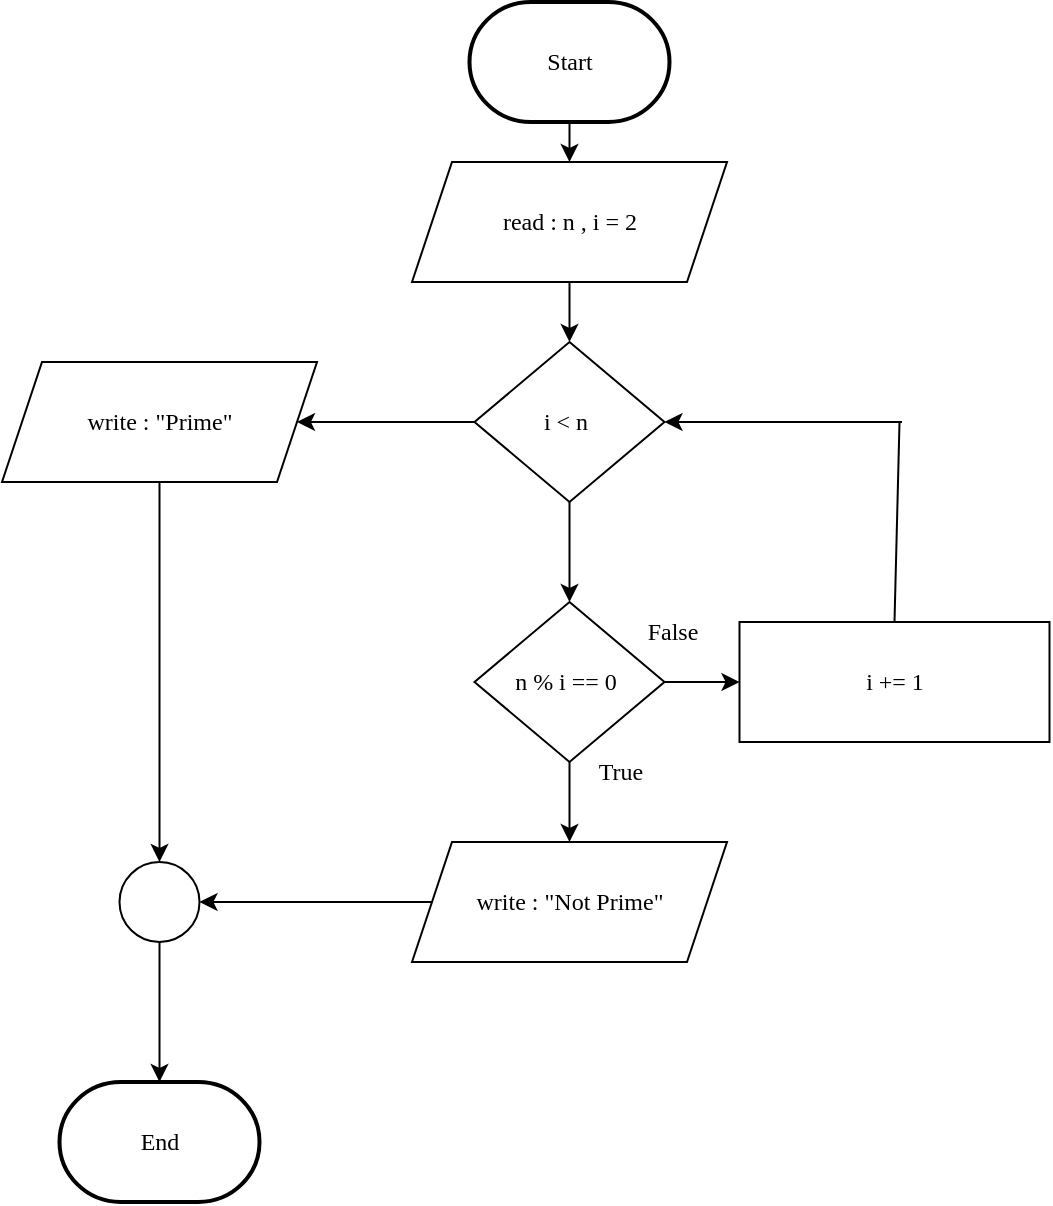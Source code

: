 <mxfile>
    <diagram id="-3TGqNaoeqni8hcpLPIH" name="Page-1">
        <mxGraphModel dx="1130" dy="827" grid="1" gridSize="10" guides="1" tooltips="1" connect="1" arrows="1" fold="1" page="1" pageScale="1" pageWidth="850" pageHeight="1100" math="0" shadow="0">
            <root>
                <mxCell id="0"/>
                <mxCell id="1" parent="0"/>
                <mxCell id="22" value="" style="edgeStyle=none;html=1;fontFamily=Kanit;fontSource=https%3A%2F%2Ffonts.googleapis.com%2Fcss%3Ffamily%3DKanit;entryX=0.5;entryY=0;entryDx=0;entryDy=0;" parent="1" source="2" target="4" edge="1">
                    <mxGeometry relative="1" as="geometry"/>
                </mxCell>
                <mxCell id="2" value="&lt;font face=&quot;Kanit&quot;&gt;Start&lt;/font&gt;" style="strokeWidth=2;html=1;shape=mxgraph.flowchart.terminator;whiteSpace=wrap;" parent="1" vertex="1">
                    <mxGeometry x="273.75" y="70" width="100" height="60" as="geometry"/>
                </mxCell>
                <mxCell id="3" value="&lt;font face=&quot;Kanit&quot;&gt;End&lt;/font&gt;" style="strokeWidth=2;html=1;shape=mxgraph.flowchart.terminator;whiteSpace=wrap;" parent="1" vertex="1">
                    <mxGeometry x="68.75" y="610" width="100" height="60" as="geometry"/>
                </mxCell>
                <mxCell id="10" value="" style="edgeStyle=none;html=1;fontFamily=Kanit;fontSource=https%3A%2F%2Ffonts.googleapis.com%2Fcss%3Ffamily%3DKanit;" parent="1" source="4" target="5" edge="1">
                    <mxGeometry relative="1" as="geometry"/>
                </mxCell>
                <mxCell id="4" value="&lt;font data-font-src=&quot;https://fonts.googleapis.com/css?family=Kanit&quot; face=&quot;Kanit&quot;&gt;read : n , i = 2&lt;/font&gt;" style="shape=parallelogram;perimeter=parallelogramPerimeter;whiteSpace=wrap;html=1;fixedSize=1;" parent="1" vertex="1">
                    <mxGeometry x="245" y="150" width="157.5" height="60" as="geometry"/>
                </mxCell>
                <mxCell id="11" value="" style="edgeStyle=none;html=1;fontFamily=Kanit;fontSource=https%3A%2F%2Ffonts.googleapis.com%2Fcss%3Ffamily%3DKanit;" parent="1" source="5" target="7" edge="1">
                    <mxGeometry relative="1" as="geometry"/>
                </mxCell>
                <mxCell id="21" value="" style="edgeStyle=none;html=1;fontFamily=Kanit;fontSource=https%3A%2F%2Ffonts.googleapis.com%2Fcss%3Ffamily%3DKanit;" parent="1" source="5" target="9" edge="1">
                    <mxGeometry relative="1" as="geometry"/>
                </mxCell>
                <mxCell id="5" value="&lt;font data-font-src=&quot;https://fonts.googleapis.com/css?family=Kanit&quot; face=&quot;Kanit&quot;&gt;i &amp;lt; n&amp;nbsp;&lt;/font&gt;" style="rhombus;whiteSpace=wrap;html=1;" parent="1" vertex="1">
                    <mxGeometry x="276.25" y="240" width="95" height="80" as="geometry"/>
                </mxCell>
                <mxCell id="12" value="" style="edgeStyle=none;html=1;fontFamily=Kanit;fontSource=https%3A%2F%2Ffonts.googleapis.com%2Fcss%3Ffamily%3DKanit;" parent="1" source="7" target="8" edge="1">
                    <mxGeometry relative="1" as="geometry"/>
                </mxCell>
                <mxCell id="14" value="" style="edgeStyle=none;html=1;fontFamily=Kanit;fontSource=https%3A%2F%2Ffonts.googleapis.com%2Fcss%3Ffamily%3DKanit;" parent="1" source="7" target="13" edge="1">
                    <mxGeometry relative="1" as="geometry"/>
                </mxCell>
                <mxCell id="7" value="&lt;font data-font-src=&quot;https://fonts.googleapis.com/css?family=Kanit&quot; face=&quot;Kanit&quot;&gt;n % i == 0&amp;nbsp;&lt;/font&gt;" style="rhombus;whiteSpace=wrap;html=1;" parent="1" vertex="1">
                    <mxGeometry x="276.25" y="370" width="95" height="80" as="geometry"/>
                </mxCell>
                <mxCell id="8" value="&lt;font face=&quot;Kanit&quot;&gt;write : &quot;Not Prime&quot;&lt;/font&gt;" style="shape=parallelogram;perimeter=parallelogramPerimeter;whiteSpace=wrap;html=1;fixedSize=1;" parent="1" vertex="1">
                    <mxGeometry x="245" y="490" width="157.5" height="60" as="geometry"/>
                </mxCell>
                <mxCell id="9" value="&lt;font face=&quot;Kanit&quot;&gt;write : &quot;Prime&quot;&lt;/font&gt;" style="shape=parallelogram;perimeter=parallelogramPerimeter;whiteSpace=wrap;html=1;fixedSize=1;" parent="1" vertex="1">
                    <mxGeometry x="40" y="250" width="157.5" height="60" as="geometry"/>
                </mxCell>
                <mxCell id="13" value="&lt;font data-font-src=&quot;https://fonts.googleapis.com/css?family=Kanit&quot; face=&quot;Kanit&quot;&gt;i += 1&lt;/font&gt;" style="rounded=0;whiteSpace=wrap;html=1;" parent="1" vertex="1">
                    <mxGeometry x="408.75" y="380" width="155" height="60" as="geometry"/>
                </mxCell>
                <mxCell id="15" value="" style="endArrow=none;html=1;fontFamily=Kanit;fontSource=https%3A%2F%2Ffonts.googleapis.com%2Fcss%3Ffamily%3DKanit;exitX=0.5;exitY=0;exitDx=0;exitDy=0;" parent="1" source="13" edge="1">
                    <mxGeometry width="50" height="50" relative="1" as="geometry">
                        <mxPoint x="328.75" y="330" as="sourcePoint"/>
                        <mxPoint x="488.75" y="280" as="targetPoint"/>
                    </mxGeometry>
                </mxCell>
                <mxCell id="16" value="" style="endArrow=classic;html=1;fontFamily=Kanit;fontSource=https%3A%2F%2Ffonts.googleapis.com%2Fcss%3Ffamily%3DKanit;entryX=1;entryY=0.5;entryDx=0;entryDy=0;" parent="1" target="5" edge="1">
                    <mxGeometry width="50" height="50" relative="1" as="geometry">
                        <mxPoint x="490" y="280" as="sourcePoint"/>
                        <mxPoint x="428.75" y="270" as="targetPoint"/>
                    </mxGeometry>
                </mxCell>
                <mxCell id="17" value="" style="ellipse;whiteSpace=wrap;html=1;aspect=fixed;fontFamily=Kanit;fontSource=https%3A%2F%2Ffonts.googleapis.com%2Fcss%3Ffamily%3DKanit;" parent="1" vertex="1">
                    <mxGeometry x="98.75" y="500" width="40" height="40" as="geometry"/>
                </mxCell>
                <mxCell id="18" value="" style="endArrow=classic;html=1;fontFamily=Kanit;fontSource=https%3A%2F%2Ffonts.googleapis.com%2Fcss%3Ffamily%3DKanit;entryX=0.5;entryY=0;entryDx=0;entryDy=0;exitX=0.5;exitY=1;exitDx=0;exitDy=0;" parent="1" source="9" target="17" edge="1">
                    <mxGeometry width="50" height="50" relative="1" as="geometry">
                        <mxPoint x="320" y="490" as="sourcePoint"/>
                        <mxPoint x="370" y="440" as="targetPoint"/>
                    </mxGeometry>
                </mxCell>
                <mxCell id="19" value="" style="endArrow=classic;html=1;fontFamily=Kanit;fontSource=https%3A%2F%2Ffonts.googleapis.com%2Fcss%3Ffamily%3DKanit;entryX=1;entryY=0.5;entryDx=0;entryDy=0;exitX=0;exitY=0.5;exitDx=0;exitDy=0;" parent="1" source="8" target="17" edge="1">
                    <mxGeometry width="50" height="50" relative="1" as="geometry">
                        <mxPoint x="128.75" y="320" as="sourcePoint"/>
                        <mxPoint x="128.75" y="510" as="targetPoint"/>
                    </mxGeometry>
                </mxCell>
                <mxCell id="20" value="" style="endArrow=classic;html=1;fontFamily=Kanit;fontSource=https%3A%2F%2Ffonts.googleapis.com%2Fcss%3Ffamily%3DKanit;entryX=0.5;entryY=0;entryDx=0;entryDy=0;exitX=0.5;exitY=1;exitDx=0;exitDy=0;entryPerimeter=0;" parent="1" source="17" target="3" edge="1">
                    <mxGeometry width="50" height="50" relative="1" as="geometry">
                        <mxPoint x="138.75" y="330" as="sourcePoint"/>
                        <mxPoint x="138.75" y="520" as="targetPoint"/>
                    </mxGeometry>
                </mxCell>
                <mxCell id="23" value="False" style="text;html=1;align=center;verticalAlign=middle;resizable=0;points=[];autosize=1;strokeColor=none;fillColor=none;fontFamily=Kanit;fontSource=https%3A%2F%2Ffonts.googleapis.com%2Fcss%3Ffamily%3DKanit;" parent="1" vertex="1">
                    <mxGeometry x="350" y="370" width="50" height="30" as="geometry"/>
                </mxCell>
                <mxCell id="25" value="True" style="text;html=1;align=center;verticalAlign=middle;resizable=0;points=[];autosize=1;strokeColor=none;fillColor=none;fontFamily=Kanit;fontSource=https%3A%2F%2Ffonts.googleapis.com%2Fcss%3Ffamily%3DKanit;" parent="1" vertex="1">
                    <mxGeometry x="323.75" y="440" width="50" height="30" as="geometry"/>
                </mxCell>
            </root>
        </mxGraphModel>
    </diagram>
</mxfile>